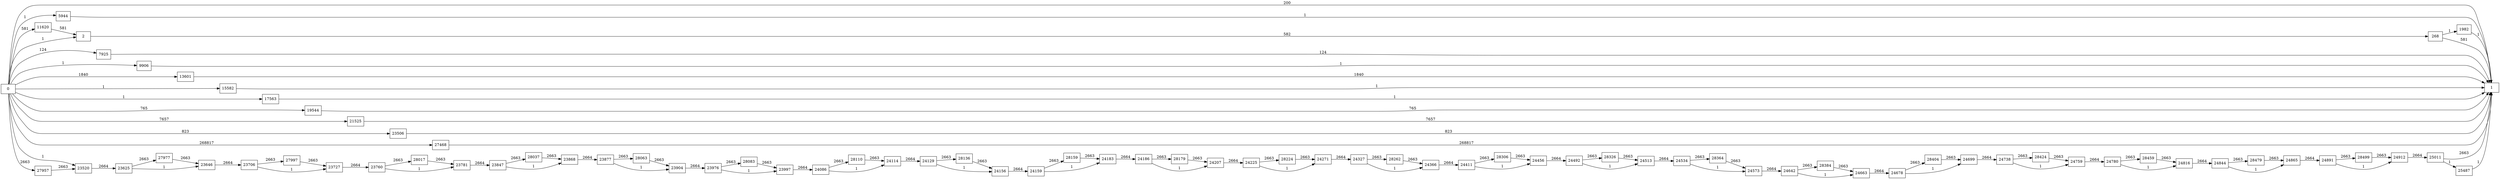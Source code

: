 digraph {
	graph [rankdir=LR]
	node [shape=rectangle]
	2 -> 268 [label=582]
	268 -> 1 [label=581]
	268 -> 1982 [label=1]
	1982 -> 1 [label=1]
	5944 -> 1 [label=1]
	7925 -> 1 [label=124]
	9906 -> 1 [label=1]
	11620 -> 2 [label=581]
	13601 -> 1 [label=1840]
	15582 -> 1 [label=1]
	17563 -> 1 [label=1]
	19544 -> 1 [label=765]
	21525 -> 1 [label=7657]
	23506 -> 1 [label=823]
	23520 -> 23625 [label=2664]
	23625 -> 23646 [label=1]
	23625 -> 27977 [label=2663]
	23646 -> 23706 [label=2664]
	23706 -> 23727 [label=1]
	23706 -> 27997 [label=2663]
	23727 -> 23760 [label=2664]
	23760 -> 23781 [label=1]
	23760 -> 28017 [label=2663]
	23781 -> 23847 [label=2664]
	23847 -> 23868 [label=1]
	23847 -> 28037 [label=2663]
	23868 -> 23877 [label=2664]
	23877 -> 23904 [label=1]
	23877 -> 28063 [label=2663]
	23904 -> 23976 [label=2664]
	23976 -> 23997 [label=1]
	23976 -> 28083 [label=2663]
	23997 -> 24086 [label=2664]
	24086 -> 24114 [label=1]
	24086 -> 28110 [label=2663]
	24114 -> 24129 [label=2664]
	24129 -> 24156 [label=1]
	24129 -> 28136 [label=2663]
	24156 -> 24159 [label=2664]
	24159 -> 24183 [label=1]
	24159 -> 28159 [label=2663]
	24183 -> 24186 [label=2664]
	24186 -> 24207 [label=1]
	24186 -> 28179 [label=2663]
	24207 -> 24225 [label=2664]
	24225 -> 24271 [label=1]
	24225 -> 28224 [label=2663]
	24271 -> 24327 [label=2664]
	24327 -> 24366 [label=1]
	24327 -> 28262 [label=2663]
	24366 -> 24411 [label=2664]
	24411 -> 24456 [label=1]
	24411 -> 28306 [label=2663]
	24456 -> 24492 [label=2664]
	24492 -> 24513 [label=1]
	24492 -> 28326 [label=2663]
	24513 -> 24534 [label=2664]
	24534 -> 24573 [label=1]
	24534 -> 28364 [label=2663]
	24573 -> 24642 [label=2664]
	24642 -> 24663 [label=1]
	24642 -> 28384 [label=2663]
	24663 -> 24678 [label=2664]
	24678 -> 24699 [label=1]
	24678 -> 28404 [label=2663]
	24699 -> 24738 [label=2664]
	24738 -> 24759 [label=1]
	24738 -> 28424 [label=2663]
	24759 -> 24780 [label=2664]
	24780 -> 24816 [label=1]
	24780 -> 28459 [label=2663]
	24816 -> 24844 [label=2664]
	24844 -> 24865 [label=1]
	24844 -> 28479 [label=2663]
	24865 -> 24891 [label=2664]
	24891 -> 24912 [label=1]
	24891 -> 28499 [label=2663]
	24912 -> 25011 [label=2664]
	25011 -> 1 [label=2663]
	25011 -> 25487 [label=1]
	25487 -> 1 [label=1]
	27468 -> 1 [label=268817]
	27957 -> 23520 [label=2663]
	27977 -> 23646 [label=2663]
	27997 -> 23727 [label=2663]
	28017 -> 23781 [label=2663]
	28037 -> 23868 [label=2663]
	28063 -> 23904 [label=2663]
	28083 -> 23997 [label=2663]
	28110 -> 24114 [label=2663]
	28136 -> 24156 [label=2663]
	28159 -> 24183 [label=2663]
	28179 -> 24207 [label=2663]
	28224 -> 24271 [label=2663]
	28262 -> 24366 [label=2663]
	28306 -> 24456 [label=2663]
	28326 -> 24513 [label=2663]
	28364 -> 24573 [label=2663]
	28384 -> 24663 [label=2663]
	28404 -> 24699 [label=2663]
	28424 -> 24759 [label=2663]
	28459 -> 24816 [label=2663]
	28479 -> 24865 [label=2663]
	28499 -> 24912 [label=2663]
	0 -> 2 [label=1]
	0 -> 1 [label=200]
	0 -> 5944 [label=1]
	0 -> 7925 [label=124]
	0 -> 9906 [label=1]
	0 -> 11620 [label=581]
	0 -> 13601 [label=1840]
	0 -> 15582 [label=1]
	0 -> 17563 [label=1]
	0 -> 19544 [label=765]
	0 -> 21525 [label=7657]
	0 -> 23506 [label=823]
	0 -> 23520 [label=1]
	0 -> 27468 [label=268817]
	0 -> 27957 [label=2663]
}

